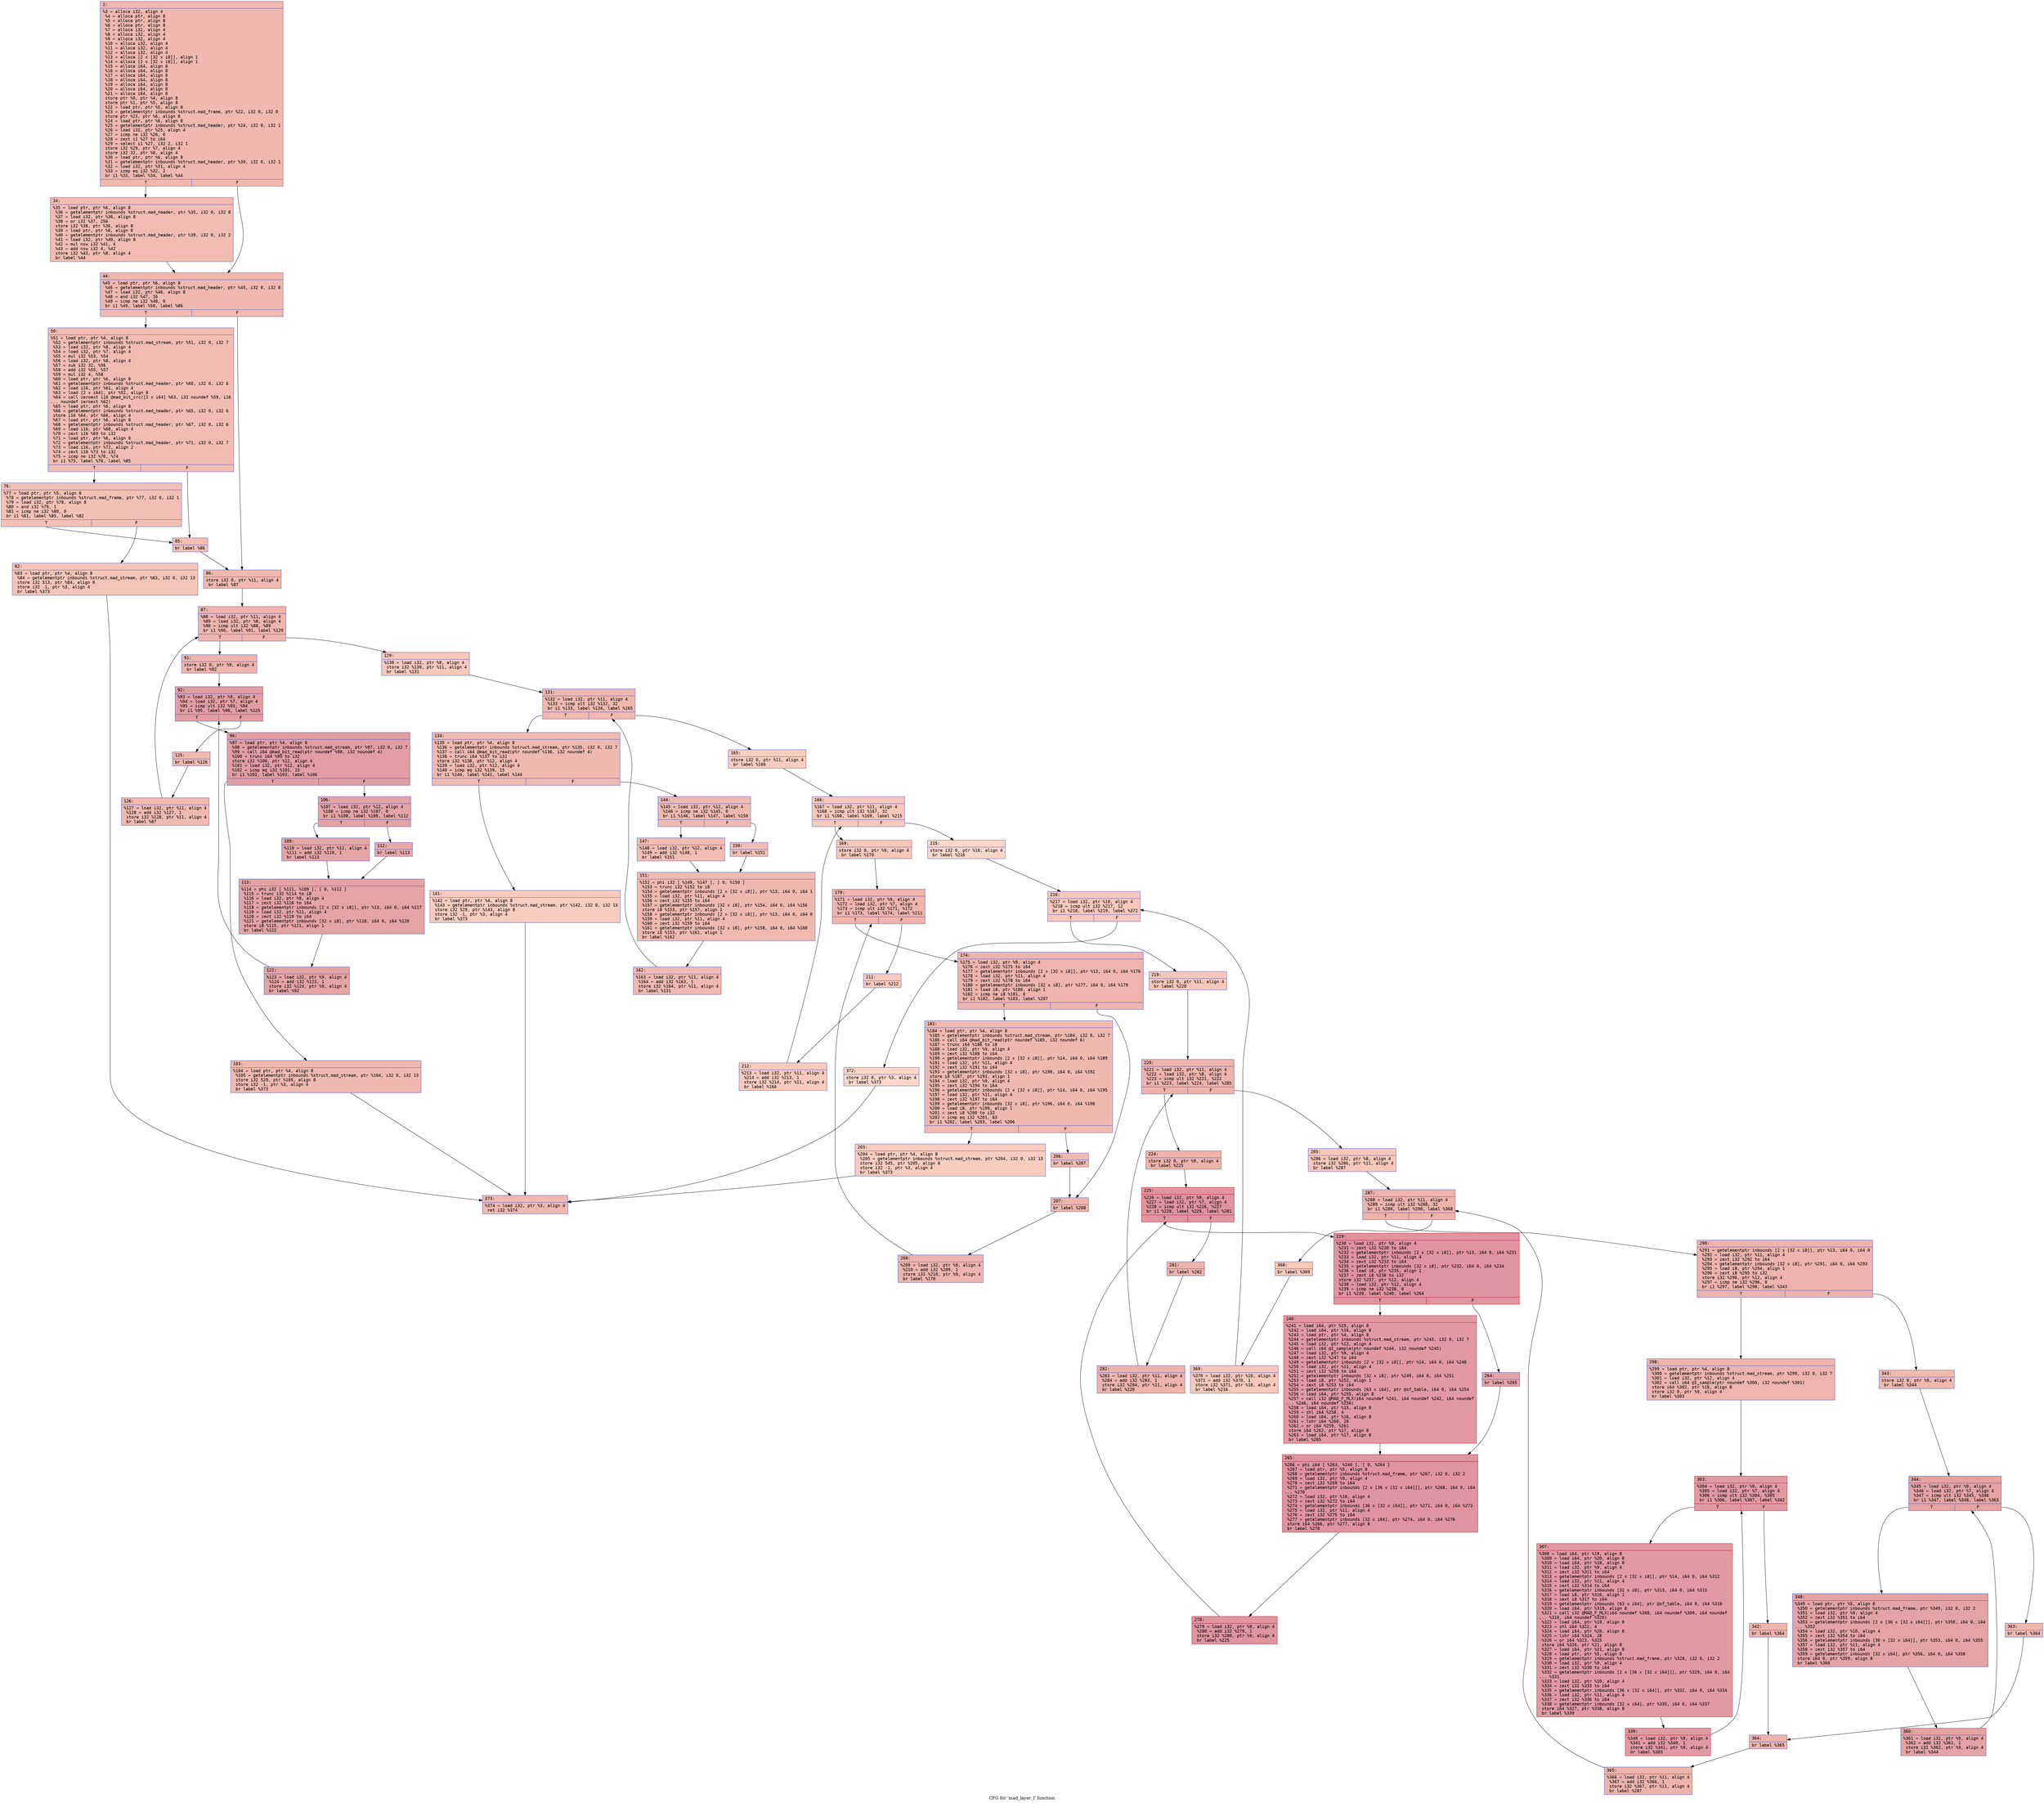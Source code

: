 digraph "CFG for 'mad_layer_I' function" {
	label="CFG for 'mad_layer_I' function";

	Node0x6000026143c0 [shape=record,color="#3d50c3ff", style=filled, fillcolor="#dc5d4a70" fontname="Courier",label="{2:\l|  %3 = alloca i32, align 4\l  %4 = alloca ptr, align 8\l  %5 = alloca ptr, align 8\l  %6 = alloca ptr, align 8\l  %7 = alloca i32, align 4\l  %8 = alloca i32, align 4\l  %9 = alloca i32, align 4\l  %10 = alloca i32, align 4\l  %11 = alloca i32, align 4\l  %12 = alloca i32, align 4\l  %13 = alloca [2 x [32 x i8]], align 1\l  %14 = alloca [2 x [32 x i8]], align 1\l  %15 = alloca i64, align 8\l  %16 = alloca i64, align 8\l  %17 = alloca i64, align 8\l  %18 = alloca i64, align 8\l  %19 = alloca i64, align 8\l  %20 = alloca i64, align 8\l  %21 = alloca i64, align 8\l  store ptr %0, ptr %4, align 8\l  store ptr %1, ptr %5, align 8\l  %22 = load ptr, ptr %5, align 8\l  %23 = getelementptr inbounds %struct.mad_frame, ptr %22, i32 0, i32 0\l  store ptr %23, ptr %6, align 8\l  %24 = load ptr, ptr %6, align 8\l  %25 = getelementptr inbounds %struct.mad_header, ptr %24, i32 0, i32 1\l  %26 = load i32, ptr %25, align 4\l  %27 = icmp ne i32 %26, 0\l  %28 = zext i1 %27 to i64\l  %29 = select i1 %27, i32 2, i32 1\l  store i32 %29, ptr %7, align 4\l  store i32 32, ptr %8, align 4\l  %30 = load ptr, ptr %6, align 8\l  %31 = getelementptr inbounds %struct.mad_header, ptr %30, i32 0, i32 1\l  %32 = load i32, ptr %31, align 4\l  %33 = icmp eq i32 %32, 2\l  br i1 %33, label %34, label %44\l|{<s0>T|<s1>F}}"];
	Node0x6000026143c0:s0 -> Node0x600002614410[tooltip="2 -> 34\nProbability 50.00%" ];
	Node0x6000026143c0:s1 -> Node0x600002614460[tooltip="2 -> 44\nProbability 50.00%" ];
	Node0x600002614410 [shape=record,color="#3d50c3ff", style=filled, fillcolor="#e1675170" fontname="Courier",label="{34:\l|  %35 = load ptr, ptr %6, align 8\l  %36 = getelementptr inbounds %struct.mad_header, ptr %35, i32 0, i32 8\l  %37 = load i32, ptr %36, align 8\l  %38 = or i32 %37, 256\l  store i32 %38, ptr %36, align 8\l  %39 = load ptr, ptr %6, align 8\l  %40 = getelementptr inbounds %struct.mad_header, ptr %39, i32 0, i32 2\l  %41 = load i32, ptr %40, align 8\l  %42 = mul nsw i32 %41, 4\l  %43 = add nsw i32 4, %42\l  store i32 %43, ptr %8, align 4\l  br label %44\l}"];
	Node0x600002614410 -> Node0x600002614460[tooltip="34 -> 44\nProbability 100.00%" ];
	Node0x600002614460 [shape=record,color="#3d50c3ff", style=filled, fillcolor="#dc5d4a70" fontname="Courier",label="{44:\l|  %45 = load ptr, ptr %6, align 8\l  %46 = getelementptr inbounds %struct.mad_header, ptr %45, i32 0, i32 8\l  %47 = load i32, ptr %46, align 8\l  %48 = and i32 %47, 16\l  %49 = icmp ne i32 %48, 0\l  br i1 %49, label %50, label %86\l|{<s0>T|<s1>F}}"];
	Node0x600002614460:s0 -> Node0x6000026144b0[tooltip="44 -> 50\nProbability 50.00%" ];
	Node0x600002614460:s1 -> Node0x6000026145f0[tooltip="44 -> 86\nProbability 50.00%" ];
	Node0x6000026144b0 [shape=record,color="#3d50c3ff", style=filled, fillcolor="#e1675170" fontname="Courier",label="{50:\l|  %51 = load ptr, ptr %4, align 8\l  %52 = getelementptr inbounds %struct.mad_stream, ptr %51, i32 0, i32 7\l  %53 = load i32, ptr %8, align 4\l  %54 = load i32, ptr %7, align 4\l  %55 = mul i32 %53, %54\l  %56 = load i32, ptr %8, align 4\l  %57 = sub i32 32, %56\l  %58 = add i32 %55, %57\l  %59 = mul i32 4, %58\l  %60 = load ptr, ptr %6, align 8\l  %61 = getelementptr inbounds %struct.mad_header, ptr %60, i32 0, i32 6\l  %62 = load i16, ptr %61, align 4\l  %63 = load [2 x i64], ptr %52, align 8\l  %64 = call zeroext i16 @mad_bit_crc([2 x i64] %63, i32 noundef %59, i16\l... noundef zeroext %62)\l  %65 = load ptr, ptr %6, align 8\l  %66 = getelementptr inbounds %struct.mad_header, ptr %65, i32 0, i32 6\l  store i16 %64, ptr %66, align 4\l  %67 = load ptr, ptr %6, align 8\l  %68 = getelementptr inbounds %struct.mad_header, ptr %67, i32 0, i32 6\l  %69 = load i16, ptr %68, align 4\l  %70 = zext i16 %69 to i32\l  %71 = load ptr, ptr %6, align 8\l  %72 = getelementptr inbounds %struct.mad_header, ptr %71, i32 0, i32 7\l  %73 = load i16, ptr %72, align 2\l  %74 = zext i16 %73 to i32\l  %75 = icmp ne i32 %70, %74\l  br i1 %75, label %76, label %85\l|{<s0>T|<s1>F}}"];
	Node0x6000026144b0:s0 -> Node0x600002614500[tooltip="50 -> 76\nProbability 50.00%" ];
	Node0x6000026144b0:s1 -> Node0x6000026145a0[tooltip="50 -> 85\nProbability 50.00%" ];
	Node0x600002614500 [shape=record,color="#3d50c3ff", style=filled, fillcolor="#e5705870" fontname="Courier",label="{76:\l|  %77 = load ptr, ptr %5, align 8\l  %78 = getelementptr inbounds %struct.mad_frame, ptr %77, i32 0, i32 1\l  %79 = load i32, ptr %78, align 8\l  %80 = and i32 %79, 1\l  %81 = icmp ne i32 %80, 0\l  br i1 %81, label %85, label %82\l|{<s0>T|<s1>F}}"];
	Node0x600002614500:s0 -> Node0x6000026145a0[tooltip="76 -> 85\nProbability 50.00%" ];
	Node0x600002614500:s1 -> Node0x600002614550[tooltip="76 -> 82\nProbability 50.00%" ];
	Node0x600002614550 [shape=record,color="#3d50c3ff", style=filled, fillcolor="#e97a5f70" fontname="Courier",label="{82:\l|  %83 = load ptr, ptr %4, align 8\l  %84 = getelementptr inbounds %struct.mad_stream, ptr %83, i32 0, i32 13\l  store i32 513, ptr %84, align 8\l  store i32 -1, ptr %3, align 4\l  br label %373\l}"];
	Node0x600002614550 -> Node0x600002615a40[tooltip="82 -> 373\nProbability 100.00%" ];
	Node0x6000026145a0 [shape=record,color="#3d50c3ff", style=filled, fillcolor="#e36c5570" fontname="Courier",label="{85:\l|  br label %86\l}"];
	Node0x6000026145a0 -> Node0x6000026145f0[tooltip="85 -> 86\nProbability 100.00%" ];
	Node0x6000026145f0 [shape=record,color="#3d50c3ff", style=filled, fillcolor="#dc5d4a70" fontname="Courier",label="{86:\l|  store i32 0, ptr %11, align 4\l  br label %87\l}"];
	Node0x6000026145f0 -> Node0x600002614640[tooltip="86 -> 87\nProbability 100.00%" ];
	Node0x600002614640 [shape=record,color="#3d50c3ff", style=filled, fillcolor="#d8564670" fontname="Courier",label="{87:\l|  %88 = load i32, ptr %11, align 4\l  %89 = load i32, ptr %8, align 4\l  %90 = icmp ult i32 %88, %89\l  br i1 %90, label %91, label %129\l|{<s0>T|<s1>F}}"];
	Node0x600002614640:s0 -> Node0x600002614690[tooltip="87 -> 91\nProbability 96.88%" ];
	Node0x600002614640:s1 -> Node0x600002614a00[tooltip="87 -> 129\nProbability 3.12%" ];
	Node0x600002614690 [shape=record,color="#3d50c3ff", style=filled, fillcolor="#d8564670" fontname="Courier",label="{91:\l|  store i32 0, ptr %9, align 4\l  br label %92\l}"];
	Node0x600002614690 -> Node0x6000026146e0[tooltip="91 -> 92\nProbability 100.00%" ];
	Node0x6000026146e0 [shape=record,color="#3d50c3ff", style=filled, fillcolor="#be242e70" fontname="Courier",label="{92:\l|  %93 = load i32, ptr %9, align 4\l  %94 = load i32, ptr %7, align 4\l  %95 = icmp ult i32 %93, %94\l  br i1 %95, label %96, label %125\l|{<s0>T|<s1>F}}"];
	Node0x6000026146e0:s0 -> Node0x600002614730[tooltip="92 -> 96\nProbability 96.88%" ];
	Node0x6000026146e0:s1 -> Node0x600002614960[tooltip="92 -> 125\nProbability 3.12%" ];
	Node0x600002614730 [shape=record,color="#3d50c3ff", style=filled, fillcolor="#be242e70" fontname="Courier",label="{96:\l|  %97 = load ptr, ptr %4, align 8\l  %98 = getelementptr inbounds %struct.mad_stream, ptr %97, i32 0, i32 7\l  %99 = call i64 @mad_bit_read(ptr noundef %98, i32 noundef 4)\l  %100 = trunc i64 %99 to i32\l  store i32 %100, ptr %12, align 4\l  %101 = load i32, ptr %12, align 4\l  %102 = icmp eq i32 %101, 15\l  br i1 %102, label %103, label %106\l|{<s0>T|<s1>F}}"];
	Node0x600002614730:s0 -> Node0x600002614780[tooltip="96 -> 103\nProbability 3.12%" ];
	Node0x600002614730:s1 -> Node0x6000026147d0[tooltip="96 -> 106\nProbability 96.88%" ];
	Node0x600002614780 [shape=record,color="#3d50c3ff", style=filled, fillcolor="#de614d70" fontname="Courier",label="{103:\l|  %104 = load ptr, ptr %4, align 8\l  %105 = getelementptr inbounds %struct.mad_stream, ptr %104, i32 0, i32 13\l  store i32 529, ptr %105, align 8\l  store i32 -1, ptr %3, align 4\l  br label %373\l}"];
	Node0x600002614780 -> Node0x600002615a40[tooltip="103 -> 373\nProbability 100.00%" ];
	Node0x6000026147d0 [shape=record,color="#3d50c3ff", style=filled, fillcolor="#c32e3170" fontname="Courier",label="{106:\l|  %107 = load i32, ptr %12, align 4\l  %108 = icmp ne i32 %107, 0\l  br i1 %108, label %109, label %112\l|{<s0>T|<s1>F}}"];
	Node0x6000026147d0:s0 -> Node0x600002614820[tooltip="106 -> 109\nProbability 62.50%" ];
	Node0x6000026147d0:s1 -> Node0x600002614870[tooltip="106 -> 112\nProbability 37.50%" ];
	Node0x600002614820 [shape=record,color="#3d50c3ff", style=filled, fillcolor="#c5333470" fontname="Courier",label="{109:\l|  %110 = load i32, ptr %12, align 4\l  %111 = add i32 %110, 1\l  br label %113\l}"];
	Node0x600002614820 -> Node0x6000026148c0[tooltip="109 -> 113\nProbability 100.00%" ];
	Node0x600002614870 [shape=record,color="#3d50c3ff", style=filled, fillcolor="#ca3b3770" fontname="Courier",label="{112:\l|  br label %113\l}"];
	Node0x600002614870 -> Node0x6000026148c0[tooltip="112 -> 113\nProbability 100.00%" ];
	Node0x6000026148c0 [shape=record,color="#3d50c3ff", style=filled, fillcolor="#c32e3170" fontname="Courier",label="{113:\l|  %114 = phi i32 [ %111, %109 ], [ 0, %112 ]\l  %115 = trunc i32 %114 to i8\l  %116 = load i32, ptr %9, align 4\l  %117 = zext i32 %116 to i64\l  %118 = getelementptr inbounds [2 x [32 x i8]], ptr %13, i64 0, i64 %117\l  %119 = load i32, ptr %11, align 4\l  %120 = zext i32 %119 to i64\l  %121 = getelementptr inbounds [32 x i8], ptr %118, i64 0, i64 %120\l  store i8 %115, ptr %121, align 1\l  br label %122\l}"];
	Node0x6000026148c0 -> Node0x600002614910[tooltip="113 -> 122\nProbability 100.00%" ];
	Node0x600002614910 [shape=record,color="#3d50c3ff", style=filled, fillcolor="#c32e3170" fontname="Courier",label="{122:\l|  %123 = load i32, ptr %9, align 4\l  %124 = add i32 %123, 1\l  store i32 %124, ptr %9, align 4\l  br label %92\l}"];
	Node0x600002614910 -> Node0x6000026146e0[tooltip="122 -> 92\nProbability 100.00%" ];
	Node0x600002614960 [shape=record,color="#3d50c3ff", style=filled, fillcolor="#de614d70" fontname="Courier",label="{125:\l|  br label %126\l}"];
	Node0x600002614960 -> Node0x6000026149b0[tooltip="125 -> 126\nProbability 100.00%" ];
	Node0x6000026149b0 [shape=record,color="#3d50c3ff", style=filled, fillcolor="#de614d70" fontname="Courier",label="{126:\l|  %127 = load i32, ptr %11, align 4\l  %128 = add i32 %127, 1\l  store i32 %128, ptr %11, align 4\l  br label %87\l}"];
	Node0x6000026149b0 -> Node0x600002614640[tooltip="126 -> 87\nProbability 100.00%" ];
	Node0x600002614a00 [shape=record,color="#3d50c3ff", style=filled, fillcolor="#ed836670" fontname="Courier",label="{129:\l|  %130 = load i32, ptr %8, align 4\l  store i32 %130, ptr %11, align 4\l  br label %131\l}"];
	Node0x600002614a00 -> Node0x600002614a50[tooltip="129 -> 131\nProbability 100.00%" ];
	Node0x600002614a50 [shape=record,color="#3d50c3ff", style=filled, fillcolor="#dc5d4a70" fontname="Courier",label="{131:\l|  %132 = load i32, ptr %11, align 4\l  %133 = icmp ult i32 %132, 32\l  br i1 %133, label %134, label %165\l|{<s0>T|<s1>F}}"];
	Node0x600002614a50:s0 -> Node0x600002614aa0[tooltip="131 -> 134\nProbability 96.88%" ];
	Node0x600002614a50:s1 -> Node0x600002614cd0[tooltip="131 -> 165\nProbability 3.12%" ];
	Node0x600002614aa0 [shape=record,color="#3d50c3ff", style=filled, fillcolor="#de614d70" fontname="Courier",label="{134:\l|  %135 = load ptr, ptr %4, align 8\l  %136 = getelementptr inbounds %struct.mad_stream, ptr %135, i32 0, i32 7\l  %137 = call i64 @mad_bit_read(ptr noundef %136, i32 noundef 4)\l  %138 = trunc i64 %137 to i32\l  store i32 %138, ptr %12, align 4\l  %139 = load i32, ptr %12, align 4\l  %140 = icmp eq i32 %139, 15\l  br i1 %140, label %141, label %144\l|{<s0>T|<s1>F}}"];
	Node0x600002614aa0:s0 -> Node0x600002614af0[tooltip="134 -> 141\nProbability 3.12%" ];
	Node0x600002614aa0:s1 -> Node0x600002614b40[tooltip="134 -> 144\nProbability 96.88%" ];
	Node0x600002614af0 [shape=record,color="#3d50c3ff", style=filled, fillcolor="#f08b6e70" fontname="Courier",label="{141:\l|  %142 = load ptr, ptr %4, align 8\l  %143 = getelementptr inbounds %struct.mad_stream, ptr %142, i32 0, i32 13\l  store i32 529, ptr %143, align 8\l  store i32 -1, ptr %3, align 4\l  br label %373\l}"];
	Node0x600002614af0 -> Node0x600002615a40[tooltip="141 -> 373\nProbability 100.00%" ];
	Node0x600002614b40 [shape=record,color="#3d50c3ff", style=filled, fillcolor="#de614d70" fontname="Courier",label="{144:\l|  %145 = load i32, ptr %12, align 4\l  %146 = icmp ne i32 %145, 0\l  br i1 %146, label %147, label %150\l|{<s0>T|<s1>F}}"];
	Node0x600002614b40:s0 -> Node0x600002614b90[tooltip="144 -> 147\nProbability 62.50%" ];
	Node0x600002614b40:s1 -> Node0x600002614be0[tooltip="144 -> 150\nProbability 37.50%" ];
	Node0x600002614b90 [shape=record,color="#3d50c3ff", style=filled, fillcolor="#e1675170" fontname="Courier",label="{147:\l|  %148 = load i32, ptr %12, align 4\l  %149 = add i32 %148, 1\l  br label %151\l}"];
	Node0x600002614b90 -> Node0x600002614c30[tooltip="147 -> 151\nProbability 100.00%" ];
	Node0x600002614be0 [shape=record,color="#3d50c3ff", style=filled, fillcolor="#e36c5570" fontname="Courier",label="{150:\l|  br label %151\l}"];
	Node0x600002614be0 -> Node0x600002614c30[tooltip="150 -> 151\nProbability 100.00%" ];
	Node0x600002614c30 [shape=record,color="#3d50c3ff", style=filled, fillcolor="#de614d70" fontname="Courier",label="{151:\l|  %152 = phi i32 [ %149, %147 ], [ 0, %150 ]\l  %153 = trunc i32 %152 to i8\l  %154 = getelementptr inbounds [2 x [32 x i8]], ptr %13, i64 0, i64 1\l  %155 = load i32, ptr %11, align 4\l  %156 = zext i32 %155 to i64\l  %157 = getelementptr inbounds [32 x i8], ptr %154, i64 0, i64 %156\l  store i8 %153, ptr %157, align 1\l  %158 = getelementptr inbounds [2 x [32 x i8]], ptr %13, i64 0, i64 0\l  %159 = load i32, ptr %11, align 4\l  %160 = zext i32 %159 to i64\l  %161 = getelementptr inbounds [32 x i8], ptr %158, i64 0, i64 %160\l  store i8 %153, ptr %161, align 1\l  br label %162\l}"];
	Node0x600002614c30 -> Node0x600002614c80[tooltip="151 -> 162\nProbability 100.00%" ];
	Node0x600002614c80 [shape=record,color="#3d50c3ff", style=filled, fillcolor="#de614d70" fontname="Courier",label="{162:\l|  %163 = load i32, ptr %11, align 4\l  %164 = add i32 %163, 1\l  store i32 %164, ptr %11, align 4\l  br label %131\l}"];
	Node0x600002614c80 -> Node0x600002614a50[tooltip="162 -> 131\nProbability 100.00%" ];
	Node0x600002614cd0 [shape=record,color="#3d50c3ff", style=filled, fillcolor="#f08b6e70" fontname="Courier",label="{165:\l|  store i32 0, ptr %11, align 4\l  br label %166\l}"];
	Node0x600002614cd0 -> Node0x600002614d20[tooltip="165 -> 166\nProbability 100.00%" ];
	Node0x600002614d20 [shape=record,color="#3d50c3ff", style=filled, fillcolor="#ec7f6370" fontname="Courier",label="{166:\l|  %167 = load i32, ptr %11, align 4\l  %168 = icmp ult i32 %167, 32\l  br i1 %168, label %169, label %215\l|{<s0>T|<s1>F}}"];
	Node0x600002614d20:s0 -> Node0x600002614d70[tooltip="166 -> 169\nProbability 96.88%" ];
	Node0x600002614d20:s1 -> Node0x600002615090[tooltip="166 -> 215\nProbability 3.12%" ];
	Node0x600002614d70 [shape=record,color="#3d50c3ff", style=filled, fillcolor="#ec7f6370" fontname="Courier",label="{169:\l|  store i32 0, ptr %9, align 4\l  br label %170\l}"];
	Node0x600002614d70 -> Node0x600002614dc0[tooltip="169 -> 170\nProbability 100.00%" ];
	Node0x600002614dc0 [shape=record,color="#3d50c3ff", style=filled, fillcolor="#d8564670" fontname="Courier",label="{170:\l|  %171 = load i32, ptr %9, align 4\l  %172 = load i32, ptr %7, align 4\l  %173 = icmp ult i32 %171, %172\l  br i1 %173, label %174, label %211\l|{<s0>T|<s1>F}}"];
	Node0x600002614dc0:s0 -> Node0x600002614e10[tooltip="170 -> 174\nProbability 96.88%" ];
	Node0x600002614dc0:s1 -> Node0x600002614ff0[tooltip="170 -> 211\nProbability 3.12%" ];
	Node0x600002614e10 [shape=record,color="#3d50c3ff", style=filled, fillcolor="#d8564670" fontname="Courier",label="{174:\l|  %175 = load i32, ptr %9, align 4\l  %176 = zext i32 %175 to i64\l  %177 = getelementptr inbounds [2 x [32 x i8]], ptr %13, i64 0, i64 %176\l  %178 = load i32, ptr %11, align 4\l  %179 = zext i32 %178 to i64\l  %180 = getelementptr inbounds [32 x i8], ptr %177, i64 0, i64 %179\l  %181 = load i8, ptr %180, align 1\l  %182 = icmp ne i8 %181, 0\l  br i1 %182, label %183, label %207\l|{<s0>T|<s1>F}}"];
	Node0x600002614e10:s0 -> Node0x600002614e60[tooltip="174 -> 183\nProbability 62.50%" ];
	Node0x600002614e10:s1 -> Node0x600002614f50[tooltip="174 -> 207\nProbability 37.50%" ];
	Node0x600002614e60 [shape=record,color="#3d50c3ff", style=filled, fillcolor="#de614d70" fontname="Courier",label="{183:\l|  %184 = load ptr, ptr %4, align 8\l  %185 = getelementptr inbounds %struct.mad_stream, ptr %184, i32 0, i32 7\l  %186 = call i64 @mad_bit_read(ptr noundef %185, i32 noundef 6)\l  %187 = trunc i64 %186 to i8\l  %188 = load i32, ptr %9, align 4\l  %189 = zext i32 %188 to i64\l  %190 = getelementptr inbounds [2 x [32 x i8]], ptr %14, i64 0, i64 %189\l  %191 = load i32, ptr %11, align 4\l  %192 = zext i32 %191 to i64\l  %193 = getelementptr inbounds [32 x i8], ptr %190, i64 0, i64 %192\l  store i8 %187, ptr %193, align 1\l  %194 = load i32, ptr %9, align 4\l  %195 = zext i32 %194 to i64\l  %196 = getelementptr inbounds [2 x [32 x i8]], ptr %14, i64 0, i64 %195\l  %197 = load i32, ptr %11, align 4\l  %198 = zext i32 %197 to i64\l  %199 = getelementptr inbounds [32 x i8], ptr %196, i64 0, i64 %198\l  %200 = load i8, ptr %199, align 1\l  %201 = zext i8 %200 to i32\l  %202 = icmp eq i32 %201, 63\l  br i1 %202, label %203, label %206\l|{<s0>T|<s1>F}}"];
	Node0x600002614e60:s0 -> Node0x600002614eb0[tooltip="183 -> 203\nProbability 3.12%" ];
	Node0x600002614e60:s1 -> Node0x600002614f00[tooltip="183 -> 206\nProbability 96.88%" ];
	Node0x600002614eb0 [shape=record,color="#3d50c3ff", style=filled, fillcolor="#f08b6e70" fontname="Courier",label="{203:\l|  %204 = load ptr, ptr %4, align 8\l  %205 = getelementptr inbounds %struct.mad_stream, ptr %204, i32 0, i32 13\l  store i32 545, ptr %205, align 8\l  store i32 -1, ptr %3, align 4\l  br label %373\l}"];
	Node0x600002614eb0 -> Node0x600002615a40[tooltip="203 -> 373\nProbability 100.00%" ];
	Node0x600002614f00 [shape=record,color="#3d50c3ff", style=filled, fillcolor="#de614d70" fontname="Courier",label="{206:\l|  br label %207\l}"];
	Node0x600002614f00 -> Node0x600002614f50[tooltip="206 -> 207\nProbability 100.00%" ];
	Node0x600002614f50 [shape=record,color="#3d50c3ff", style=filled, fillcolor="#d8564670" fontname="Courier",label="{207:\l|  br label %208\l}"];
	Node0x600002614f50 -> Node0x600002614fa0[tooltip="207 -> 208\nProbability 100.00%" ];
	Node0x600002614fa0 [shape=record,color="#3d50c3ff", style=filled, fillcolor="#d8564670" fontname="Courier",label="{208:\l|  %209 = load i32, ptr %9, align 4\l  %210 = add i32 %209, 1\l  store i32 %210, ptr %9, align 4\l  br label %170\l}"];
	Node0x600002614fa0 -> Node0x600002614dc0[tooltip="208 -> 170\nProbability 100.00%" ];
	Node0x600002614ff0 [shape=record,color="#3d50c3ff", style=filled, fillcolor="#ef886b70" fontname="Courier",label="{211:\l|  br label %212\l}"];
	Node0x600002614ff0 -> Node0x600002615040[tooltip="211 -> 212\nProbability 100.00%" ];
	Node0x600002615040 [shape=record,color="#3d50c3ff", style=filled, fillcolor="#ef886b70" fontname="Courier",label="{212:\l|  %213 = load i32, ptr %11, align 4\l  %214 = add i32 %213, 1\l  store i32 %214, ptr %11, align 4\l  br label %166\l}"];
	Node0x600002615040 -> Node0x600002614d20[tooltip="212 -> 166\nProbability 100.00%" ];
	Node0x600002615090 [shape=record,color="#3d50c3ff", style=filled, fillcolor="#f6a38570" fontname="Courier",label="{215:\l|  store i32 0, ptr %10, align 4\l  br label %216\l}"];
	Node0x600002615090 -> Node0x6000026150e0[tooltip="215 -> 216\nProbability 100.00%" ];
	Node0x6000026150e0 [shape=record,color="#3d50c3ff", style=filled, fillcolor="#ec7f6370" fontname="Courier",label="{216:\l|  %217 = load i32, ptr %10, align 4\l  %218 = icmp ult i32 %217, 12\l  br i1 %218, label %219, label %372\l|{<s0>T|<s1>F}}"];
	Node0x6000026150e0:s0 -> Node0x600002615130[tooltip="216 -> 219\nProbability 96.88%" ];
	Node0x6000026150e0:s1 -> Node0x6000026159f0[tooltip="216 -> 372\nProbability 3.12%" ];
	Node0x600002615130 [shape=record,color="#3d50c3ff", style=filled, fillcolor="#ec7f6370" fontname="Courier",label="{219:\l|  store i32 0, ptr %11, align 4\l  br label %220\l}"];
	Node0x600002615130 -> Node0x600002615180[tooltip="219 -> 220\nProbability 100.00%" ];
	Node0x600002615180 [shape=record,color="#3d50c3ff", style=filled, fillcolor="#d6524470" fontname="Courier",label="{220:\l|  %221 = load i32, ptr %11, align 4\l  %222 = load i32, ptr %8, align 4\l  %223 = icmp ult i32 %221, %222\l  br i1 %223, label %224, label %285\l|{<s0>T|<s1>F}}"];
	Node0x600002615180:s0 -> Node0x6000026151d0[tooltip="220 -> 224\nProbability 96.88%" ];
	Node0x600002615180:s1 -> Node0x6000026154a0[tooltip="220 -> 285\nProbability 3.12%" ];
	Node0x6000026151d0 [shape=record,color="#3d50c3ff", style=filled, fillcolor="#d6524470" fontname="Courier",label="{224:\l|  store i32 0, ptr %9, align 4\l  br label %225\l}"];
	Node0x6000026151d0 -> Node0x600002615220[tooltip="224 -> 225\nProbability 100.00%" ];
	Node0x600002615220 [shape=record,color="#b70d28ff", style=filled, fillcolor="#b70d2870" fontname="Courier",label="{225:\l|  %226 = load i32, ptr %9, align 4\l  %227 = load i32, ptr %7, align 4\l  %228 = icmp ult i32 %226, %227\l  br i1 %228, label %229, label %281\l|{<s0>T|<s1>F}}"];
	Node0x600002615220:s0 -> Node0x600002615270[tooltip="225 -> 229\nProbability 96.88%" ];
	Node0x600002615220:s1 -> Node0x600002615400[tooltip="225 -> 281\nProbability 3.12%" ];
	Node0x600002615270 [shape=record,color="#b70d28ff", style=filled, fillcolor="#b70d2870" fontname="Courier",label="{229:\l|  %230 = load i32, ptr %9, align 4\l  %231 = zext i32 %230 to i64\l  %232 = getelementptr inbounds [2 x [32 x i8]], ptr %13, i64 0, i64 %231\l  %233 = load i32, ptr %11, align 4\l  %234 = zext i32 %233 to i64\l  %235 = getelementptr inbounds [32 x i8], ptr %232, i64 0, i64 %234\l  %236 = load i8, ptr %235, align 1\l  %237 = zext i8 %236 to i32\l  store i32 %237, ptr %12, align 4\l  %238 = load i32, ptr %12, align 4\l  %239 = icmp ne i32 %238, 0\l  br i1 %239, label %240, label %264\l|{<s0>T|<s1>F}}"];
	Node0x600002615270:s0 -> Node0x6000026152c0[tooltip="229 -> 240\nProbability 62.50%" ];
	Node0x600002615270:s1 -> Node0x600002615310[tooltip="229 -> 264\nProbability 37.50%" ];
	Node0x6000026152c0 [shape=record,color="#b70d28ff", style=filled, fillcolor="#bb1b2c70" fontname="Courier",label="{240:\l|  %241 = load i64, ptr %15, align 8\l  %242 = load i64, ptr %16, align 8\l  %243 = load ptr, ptr %4, align 8\l  %244 = getelementptr inbounds %struct.mad_stream, ptr %243, i32 0, i32 7\l  %245 = load i32, ptr %12, align 4\l  %246 = call i64 @I_sample(ptr noundef %244, i32 noundef %245)\l  %247 = load i32, ptr %9, align 4\l  %248 = zext i32 %247 to i64\l  %249 = getelementptr inbounds [2 x [32 x i8]], ptr %14, i64 0, i64 %248\l  %250 = load i32, ptr %11, align 4\l  %251 = zext i32 %250 to i64\l  %252 = getelementptr inbounds [32 x i8], ptr %249, i64 0, i64 %251\l  %253 = load i8, ptr %252, align 1\l  %254 = zext i8 %253 to i64\l  %255 = getelementptr inbounds [63 x i64], ptr @sf_table, i64 0, i64 %254\l  %256 = load i64, ptr %255, align 8\l  %257 = call i32 @MAD_F_MLX(i64 noundef %241, i64 noundef %242, i64 noundef\l... %246, i64 noundef %256)\l  %258 = load i64, ptr %15, align 8\l  %259 = shl i64 %258, 4\l  %260 = load i64, ptr %16, align 8\l  %261 = lshr i64 %260, 28\l  %262 = or i64 %259, %261\l  store i64 %262, ptr %17, align 8\l  %263 = load i64, ptr %17, align 8\l  br label %265\l}"];
	Node0x6000026152c0 -> Node0x600002615360[tooltip="240 -> 265\nProbability 100.00%" ];
	Node0x600002615310 [shape=record,color="#3d50c3ff", style=filled, fillcolor="#c32e3170" fontname="Courier",label="{264:\l|  br label %265\l}"];
	Node0x600002615310 -> Node0x600002615360[tooltip="264 -> 265\nProbability 100.00%" ];
	Node0x600002615360 [shape=record,color="#b70d28ff", style=filled, fillcolor="#b70d2870" fontname="Courier",label="{265:\l|  %266 = phi i64 [ %263, %240 ], [ 0, %264 ]\l  %267 = load ptr, ptr %5, align 8\l  %268 = getelementptr inbounds %struct.mad_frame, ptr %267, i32 0, i32 2\l  %269 = load i32, ptr %9, align 4\l  %270 = zext i32 %269 to i64\l  %271 = getelementptr inbounds [2 x [36 x [32 x i64]]], ptr %268, i64 0, i64\l... %270\l  %272 = load i32, ptr %10, align 4\l  %273 = zext i32 %272 to i64\l  %274 = getelementptr inbounds [36 x [32 x i64]], ptr %271, i64 0, i64 %273\l  %275 = load i32, ptr %11, align 4\l  %276 = zext i32 %275 to i64\l  %277 = getelementptr inbounds [32 x i64], ptr %274, i64 0, i64 %276\l  store i64 %266, ptr %277, align 8\l  br label %278\l}"];
	Node0x600002615360 -> Node0x6000026153b0[tooltip="265 -> 278\nProbability 100.00%" ];
	Node0x6000026153b0 [shape=record,color="#b70d28ff", style=filled, fillcolor="#b70d2870" fontname="Courier",label="{278:\l|  %279 = load i32, ptr %9, align 4\l  %280 = add i32 %279, 1\l  store i32 %280, ptr %9, align 4\l  br label %225\l}"];
	Node0x6000026153b0 -> Node0x600002615220[tooltip="278 -> 225\nProbability 100.00%" ];
	Node0x600002615400 [shape=record,color="#3d50c3ff", style=filled, fillcolor="#d6524470" fontname="Courier",label="{281:\l|  br label %282\l}"];
	Node0x600002615400 -> Node0x600002615450[tooltip="281 -> 282\nProbability 100.00%" ];
	Node0x600002615450 [shape=record,color="#3d50c3ff", style=filled, fillcolor="#d6524470" fontname="Courier",label="{282:\l|  %283 = load i32, ptr %11, align 4\l  %284 = add i32 %283, 1\l  store i32 %284, ptr %11, align 4\l  br label %220\l}"];
	Node0x600002615450 -> Node0x600002615180[tooltip="282 -> 220\nProbability 100.00%" ];
	Node0x6000026154a0 [shape=record,color="#3d50c3ff", style=filled, fillcolor="#ec7f6370" fontname="Courier",label="{285:\l|  %286 = load i32, ptr %8, align 4\l  store i32 %286, ptr %11, align 4\l  br label %287\l}"];
	Node0x6000026154a0 -> Node0x6000026154f0[tooltip="285 -> 287\nProbability 100.00%" ];
	Node0x6000026154f0 [shape=record,color="#3d50c3ff", style=filled, fillcolor="#d6524470" fontname="Courier",label="{287:\l|  %288 = load i32, ptr %11, align 4\l  %289 = icmp ult i32 %288, 32\l  br i1 %289, label %290, label %368\l|{<s0>T|<s1>F}}"];
	Node0x6000026154f0:s0 -> Node0x600002615540[tooltip="287 -> 290\nProbability 96.88%" ];
	Node0x6000026154f0:s1 -> Node0x600002615950[tooltip="287 -> 368\nProbability 3.12%" ];
	Node0x600002615540 [shape=record,color="#3d50c3ff", style=filled, fillcolor="#d6524470" fontname="Courier",label="{290:\l|  %291 = getelementptr inbounds [2 x [32 x i8]], ptr %13, i64 0, i64 0\l  %292 = load i32, ptr %11, align 4\l  %293 = zext i32 %292 to i64\l  %294 = getelementptr inbounds [32 x i8], ptr %291, i64 0, i64 %293\l  %295 = load i8, ptr %294, align 1\l  %296 = zext i8 %295 to i32\l  store i32 %296, ptr %12, align 4\l  %297 = icmp ne i32 %296, 0\l  br i1 %297, label %298, label %343\l|{<s0>T|<s1>F}}"];
	Node0x600002615540:s0 -> Node0x600002615590[tooltip="290 -> 298\nProbability 62.50%" ];
	Node0x600002615540:s1 -> Node0x600002615720[tooltip="290 -> 343\nProbability 37.50%" ];
	Node0x600002615590 [shape=record,color="#3d50c3ff", style=filled, fillcolor="#d8564670" fontname="Courier",label="{298:\l|  %299 = load ptr, ptr %4, align 8\l  %300 = getelementptr inbounds %struct.mad_stream, ptr %299, i32 0, i32 7\l  %301 = load i32, ptr %12, align 4\l  %302 = call i64 @I_sample(ptr noundef %300, i32 noundef %301)\l  store i64 %302, ptr %18, align 8\l  store i32 0, ptr %9, align 4\l  br label %303\l}"];
	Node0x600002615590 -> Node0x6000026155e0[tooltip="298 -> 303\nProbability 100.00%" ];
	Node0x6000026155e0 [shape=record,color="#b70d28ff", style=filled, fillcolor="#bb1b2c70" fontname="Courier",label="{303:\l|  %304 = load i32, ptr %9, align 4\l  %305 = load i32, ptr %7, align 4\l  %306 = icmp ult i32 %304, %305\l  br i1 %306, label %307, label %342\l|{<s0>T|<s1>F}}"];
	Node0x6000026155e0:s0 -> Node0x600002615630[tooltip="303 -> 307\nProbability 96.88%" ];
	Node0x6000026155e0:s1 -> Node0x6000026156d0[tooltip="303 -> 342\nProbability 3.12%" ];
	Node0x600002615630 [shape=record,color="#b70d28ff", style=filled, fillcolor="#bb1b2c70" fontname="Courier",label="{307:\l|  %308 = load i64, ptr %19, align 8\l  %309 = load i64, ptr %20, align 8\l  %310 = load i64, ptr %18, align 8\l  %311 = load i32, ptr %9, align 4\l  %312 = zext i32 %311 to i64\l  %313 = getelementptr inbounds [2 x [32 x i8]], ptr %14, i64 0, i64 %312\l  %314 = load i32, ptr %11, align 4\l  %315 = zext i32 %314 to i64\l  %316 = getelementptr inbounds [32 x i8], ptr %313, i64 0, i64 %315\l  %317 = load i8, ptr %316, align 1\l  %318 = zext i8 %317 to i64\l  %319 = getelementptr inbounds [63 x i64], ptr @sf_table, i64 0, i64 %318\l  %320 = load i64, ptr %319, align 8\l  %321 = call i32 @MAD_F_MLX(i64 noundef %308, i64 noundef %309, i64 noundef\l... %310, i64 noundef %320)\l  %322 = load i64, ptr %19, align 8\l  %323 = shl i64 %322, 4\l  %324 = load i64, ptr %20, align 8\l  %325 = lshr i64 %324, 28\l  %326 = or i64 %323, %325\l  store i64 %326, ptr %21, align 8\l  %327 = load i64, ptr %21, align 8\l  %328 = load ptr, ptr %5, align 8\l  %329 = getelementptr inbounds %struct.mad_frame, ptr %328, i32 0, i32 2\l  %330 = load i32, ptr %9, align 4\l  %331 = zext i32 %330 to i64\l  %332 = getelementptr inbounds [2 x [36 x [32 x i64]]], ptr %329, i64 0, i64\l... %331\l  %333 = load i32, ptr %10, align 4\l  %334 = zext i32 %333 to i64\l  %335 = getelementptr inbounds [36 x [32 x i64]], ptr %332, i64 0, i64 %334\l  %336 = load i32, ptr %11, align 4\l  %337 = zext i32 %336 to i64\l  %338 = getelementptr inbounds [32 x i64], ptr %335, i64 0, i64 %337\l  store i64 %327, ptr %338, align 8\l  br label %339\l}"];
	Node0x600002615630 -> Node0x600002615680[tooltip="307 -> 339\nProbability 100.00%" ];
	Node0x600002615680 [shape=record,color="#b70d28ff", style=filled, fillcolor="#bb1b2c70" fontname="Courier",label="{339:\l|  %340 = load i32, ptr %9, align 4\l  %341 = add i32 %340, 1\l  store i32 %341, ptr %9, align 4\l  br label %303\l}"];
	Node0x600002615680 -> Node0x6000026155e0[tooltip="339 -> 303\nProbability 100.00%" ];
	Node0x6000026156d0 [shape=record,color="#3d50c3ff", style=filled, fillcolor="#d8564670" fontname="Courier",label="{342:\l|  br label %364\l}"];
	Node0x6000026156d0 -> Node0x6000026158b0[tooltip="342 -> 364\nProbability 100.00%" ];
	Node0x600002615720 [shape=record,color="#3d50c3ff", style=filled, fillcolor="#de614d70" fontname="Courier",label="{343:\l|  store i32 0, ptr %9, align 4\l  br label %344\l}"];
	Node0x600002615720 -> Node0x600002615770[tooltip="343 -> 344\nProbability 100.00%" ];
	Node0x600002615770 [shape=record,color="#3d50c3ff", style=filled, fillcolor="#c32e3170" fontname="Courier",label="{344:\l|  %345 = load i32, ptr %9, align 4\l  %346 = load i32, ptr %7, align 4\l  %347 = icmp ult i32 %345, %346\l  br i1 %347, label %348, label %363\l|{<s0>T|<s1>F}}"];
	Node0x600002615770:s0 -> Node0x6000026157c0[tooltip="344 -> 348\nProbability 96.88%" ];
	Node0x600002615770:s1 -> Node0x600002615860[tooltip="344 -> 363\nProbability 3.12%" ];
	Node0x6000026157c0 [shape=record,color="#3d50c3ff", style=filled, fillcolor="#c32e3170" fontname="Courier",label="{348:\l|  %349 = load ptr, ptr %5, align 8\l  %350 = getelementptr inbounds %struct.mad_frame, ptr %349, i32 0, i32 2\l  %351 = load i32, ptr %9, align 4\l  %352 = zext i32 %351 to i64\l  %353 = getelementptr inbounds [2 x [36 x [32 x i64]]], ptr %350, i64 0, i64\l... %352\l  %354 = load i32, ptr %10, align 4\l  %355 = zext i32 %354 to i64\l  %356 = getelementptr inbounds [36 x [32 x i64]], ptr %353, i64 0, i64 %355\l  %357 = load i32, ptr %11, align 4\l  %358 = zext i32 %357 to i64\l  %359 = getelementptr inbounds [32 x i64], ptr %356, i64 0, i64 %358\l  store i64 0, ptr %359, align 8\l  br label %360\l}"];
	Node0x6000026157c0 -> Node0x600002615810[tooltip="348 -> 360\nProbability 100.00%" ];
	Node0x600002615810 [shape=record,color="#3d50c3ff", style=filled, fillcolor="#c32e3170" fontname="Courier",label="{360:\l|  %361 = load i32, ptr %9, align 4\l  %362 = add i32 %361, 1\l  store i32 %362, ptr %9, align 4\l  br label %344\l}"];
	Node0x600002615810 -> Node0x600002615770[tooltip="360 -> 344\nProbability 100.00%" ];
	Node0x600002615860 [shape=record,color="#3d50c3ff", style=filled, fillcolor="#de614d70" fontname="Courier",label="{363:\l|  br label %364\l}"];
	Node0x600002615860 -> Node0x6000026158b0[tooltip="363 -> 364\nProbability 100.00%" ];
	Node0x6000026158b0 [shape=record,color="#3d50c3ff", style=filled, fillcolor="#d6524470" fontname="Courier",label="{364:\l|  br label %365\l}"];
	Node0x6000026158b0 -> Node0x600002615900[tooltip="364 -> 365\nProbability 100.00%" ];
	Node0x600002615900 [shape=record,color="#3d50c3ff", style=filled, fillcolor="#d6524470" fontname="Courier",label="{365:\l|  %366 = load i32, ptr %11, align 4\l  %367 = add i32 %366, 1\l  store i32 %367, ptr %11, align 4\l  br label %287\l}"];
	Node0x600002615900 -> Node0x6000026154f0[tooltip="365 -> 287\nProbability 100.00%" ];
	Node0x600002615950 [shape=record,color="#3d50c3ff", style=filled, fillcolor="#ec7f6370" fontname="Courier",label="{368:\l|  br label %369\l}"];
	Node0x600002615950 -> Node0x6000026159a0[tooltip="368 -> 369\nProbability 100.00%" ];
	Node0x6000026159a0 [shape=record,color="#3d50c3ff", style=filled, fillcolor="#ec7f6370" fontname="Courier",label="{369:\l|  %370 = load i32, ptr %10, align 4\l  %371 = add i32 %370, 1\l  store i32 %371, ptr %10, align 4\l  br label %216\l}"];
	Node0x6000026159a0 -> Node0x6000026150e0[tooltip="369 -> 216\nProbability 100.00%" ];
	Node0x6000026159f0 [shape=record,color="#3d50c3ff", style=filled, fillcolor="#f6a38570" fontname="Courier",label="{372:\l|  store i32 0, ptr %3, align 4\l  br label %373\l}"];
	Node0x6000026159f0 -> Node0x600002615a40[tooltip="372 -> 373\nProbability 100.00%" ];
	Node0x600002615a40 [shape=record,color="#3d50c3ff", style=filled, fillcolor="#dc5d4a70" fontname="Courier",label="{373:\l|  %374 = load i32, ptr %3, align 4\l  ret i32 %374\l}"];
}
